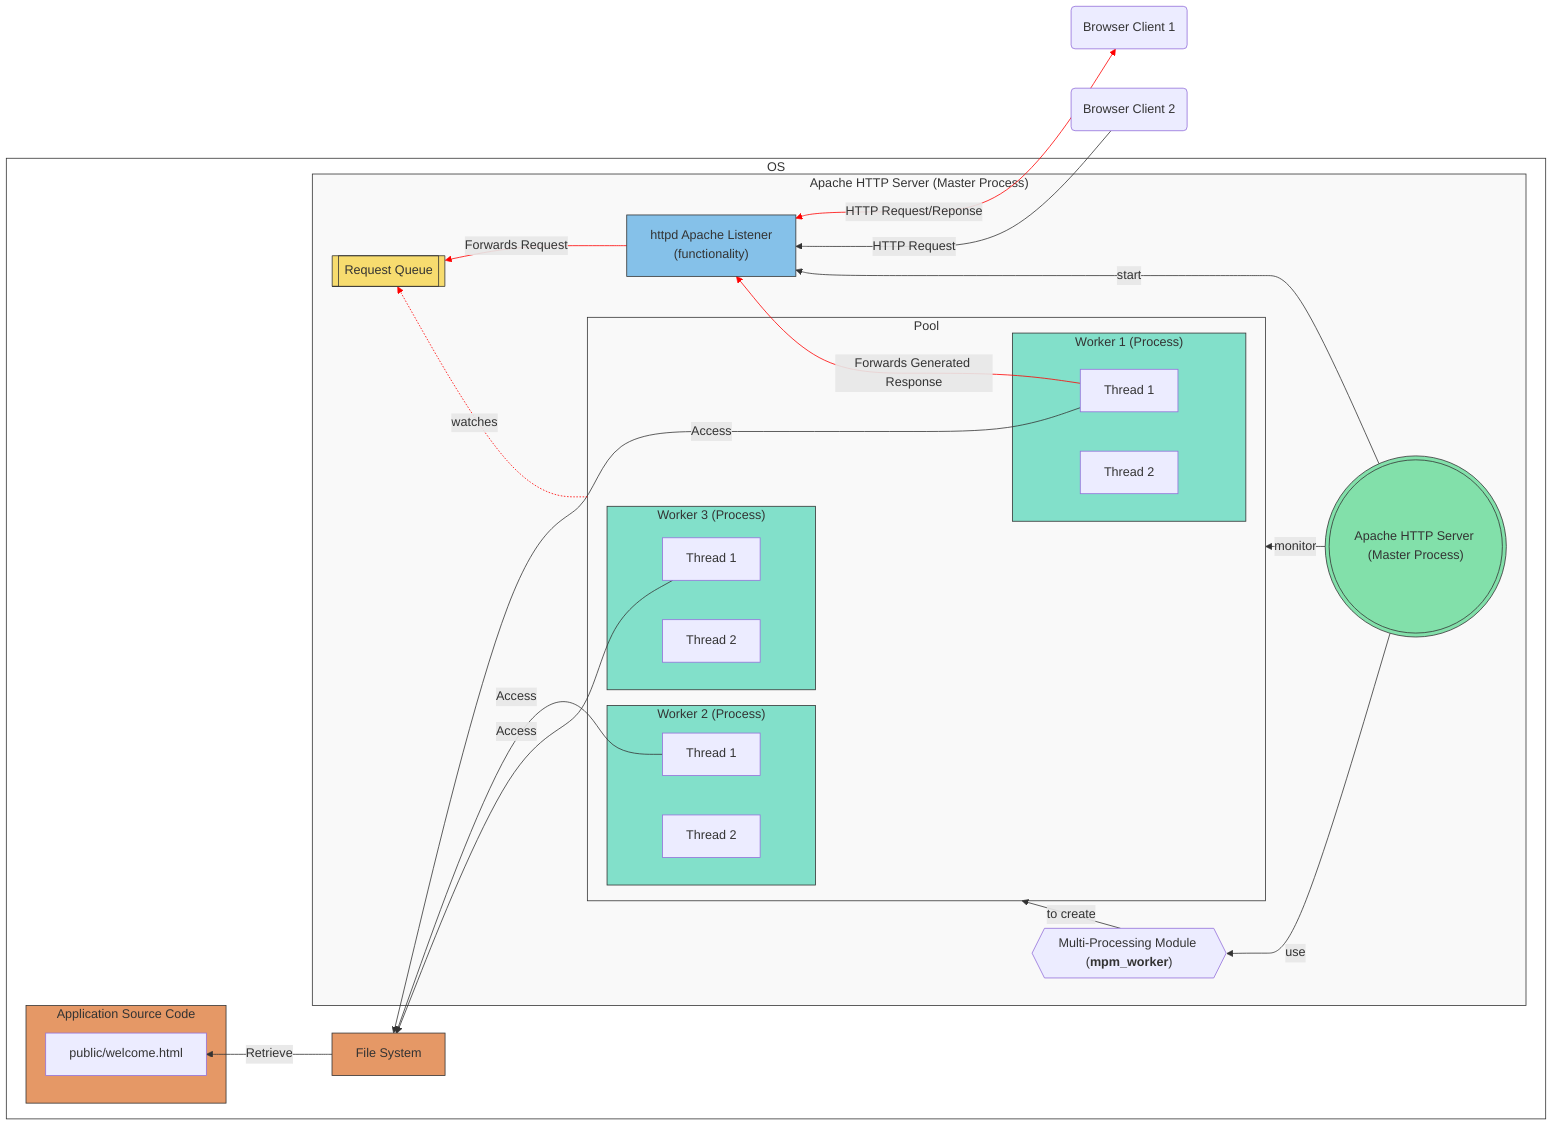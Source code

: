graph RL;
  Browser1(Browser Client 1) <--> |HTTP Request/Reponse|HttpdModule;
  Browser2(Browser Client 2) --> |HTTP Request|HttpdModule;
  subgraph OS[OS]
    style OS fill:#ffffff00,stroke:#333;
    subgraph Apache["Apache HTTP Server (Master Process)"]
        HttpdModule["httpd Apache Listener<br>(functionality)"] -->|Forwards Request| Queue;
        MP((("Apache HTTP Server (Master Process)"))) -->|use|MPM;
        MP --> |monitor|Pool;
        MP --> |start|HttpdModule;
        MPM --> |to create|Pool;
        style Apache fill:#f9f9f9,stroke:#333;
        Queue[[Request Queue]];
        MPM{{"`Multi-Processing Module (**mpm_worker**)`"}}
        subgraph Pool[Pool]
            direction TB;
            style Pool fill:#f9f9f9,stroke:#333;
            subgraph Worker1["Worker 1 (Process)"]
                Thread1_1["Thread 1"]
                Thread1_2["Thread 2"]
            end
            subgraph Worker2["Worker 2 (Process)"]
                Thread2_1["Thread 1"]
                Thread2_2["Thread 2"]
            end
            subgraph Worker3["Worker 3 (Process)"]
                Thread3_1["Thread 1"]
                Thread3_2["Thread 2"]
            end
        end
        Pool -. "watches" .-> Queue;
    end
    Thread1_1 -->|Access| FileSystem[File System];
    Thread1_1 -->|Forwards Generated Response|HttpdModule;
    Thread2_1 -->|Access| FileSystem;
    Thread3_1 -->|Access| FileSystem;
    FileSystem -->|Retrieve| WelcomePage[public/welcome.html];
    subgraph SourceCode[Application Source Code]
        style SourceCode fill:#f9f9f9,stroke:#333;
        WelcomePage[public/welcome.html];
    end
  end
  style HttpdModule fill:#85C1E9,stroke:#333;
  style Queue fill:#F7DC6F,stroke:#333;
  style Worker1 fill:#82E0CA,stroke:#333;
  style Worker2 fill:#82E0CA,stroke:#333;
  style Worker3 fill:#82E0CA,stroke:#333;
  style FileSystem fill:#E59866,stroke:#333;
  style SourceCode fill:#E59866,stroke:#333;
  style MP fill:#82E0AA,stroke:#333;
  linkStyle 0,2,7,9 stroke: red;